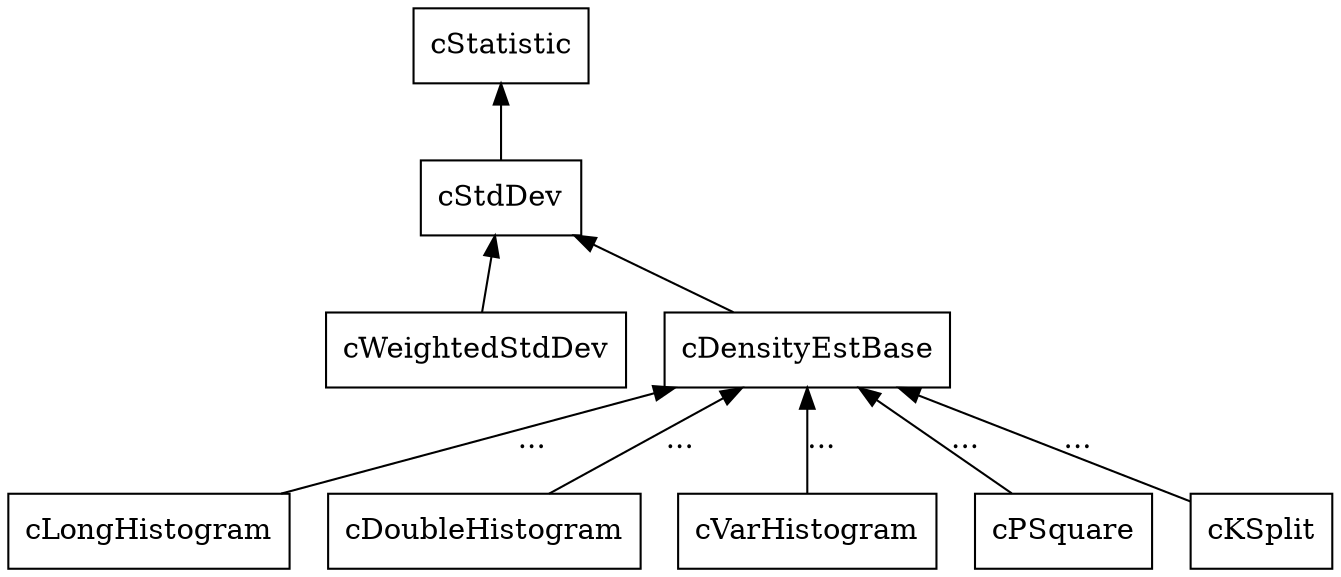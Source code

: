 digraph g {
        fontsize=12;

        node [shape = "rectangle"];
        edge [dir = "back"];

        cStatistic -> cStdDev;
        cStdDev -> cWeightedStdDev;
        cStdDev -> cDensityEstBase;
        cDensityEstBase -> cLongHistogram [label="..."];
        cDensityEstBase -> cDoubleHistogram [label="..."];
        cDensityEstBase -> cVarHistogram [label="..."];
        cDensityEstBase -> cPSquare [label="..."];
        cDensityEstBase -> cKSplit [label="..."];
}
